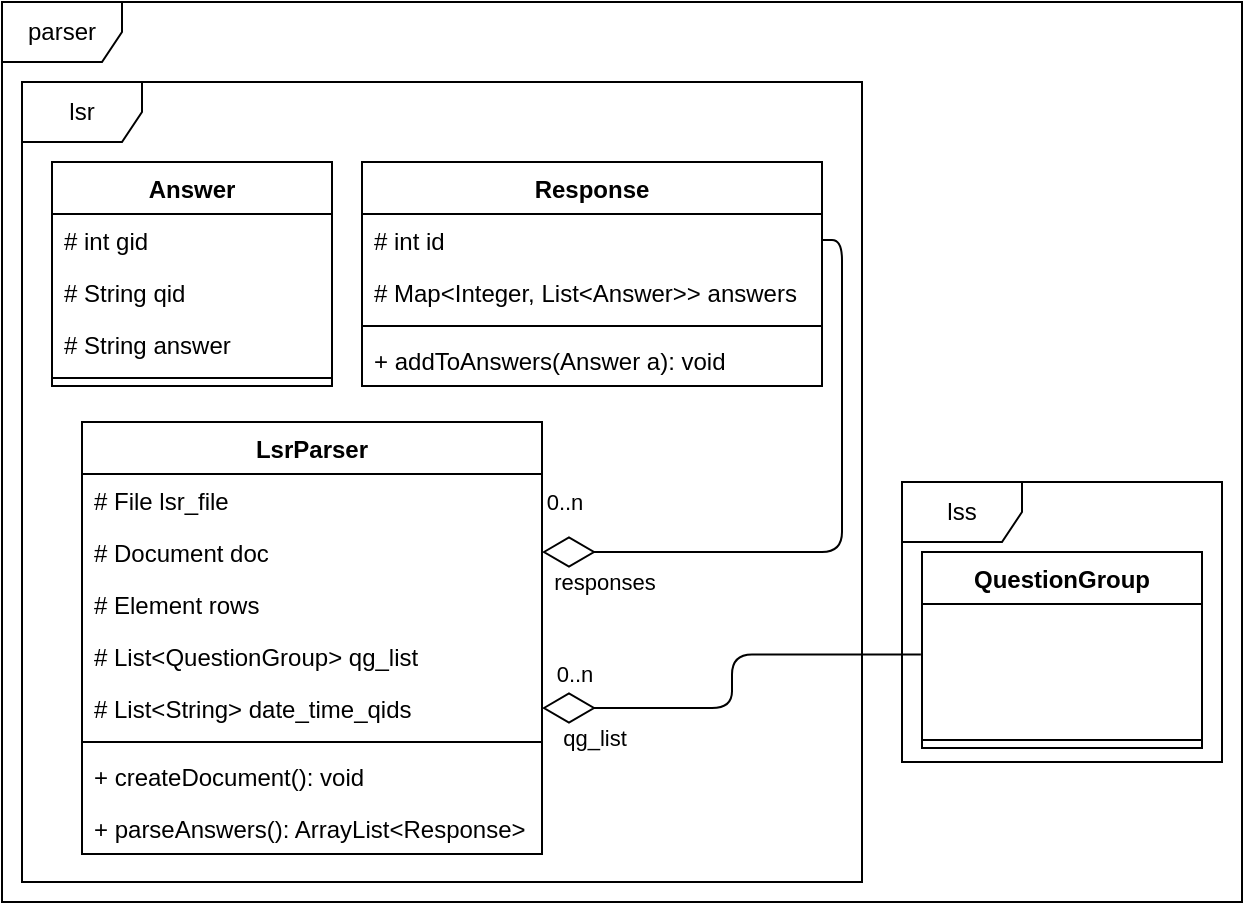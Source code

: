 <mxfile version="14.6.13" type="device"><diagram id="jeFnTLtlMT7ZJJlowk6Z" name="Page-1"><mxGraphModel dx="1422" dy="880" grid="1" gridSize="10" guides="1" tooltips="1" connect="1" arrows="1" fold="1" page="1" pageScale="1" pageWidth="850" pageHeight="1100" math="0" shadow="0"><root><mxCell id="0"/><mxCell id="1" parent="0"/><mxCell id="JF7J73wYD1wB3ggtAVwu-40" value="parser" style="shape=umlFrame;whiteSpace=wrap;html=1;" parent="1" vertex="1"><mxGeometry x="260" y="220" width="620" height="450" as="geometry"/></mxCell><mxCell id="JF7J73wYD1wB3ggtAVwu-39" value="lsr" style="shape=umlFrame;whiteSpace=wrap;html=1;" parent="1" vertex="1"><mxGeometry x="270" y="260" width="420" height="400" as="geometry"/></mxCell><mxCell id="JF7J73wYD1wB3ggtAVwu-41" value="lss" style="shape=umlFrame;whiteSpace=wrap;html=1;" parent="1" vertex="1"><mxGeometry x="710" y="460" width="160" height="140" as="geometry"/></mxCell><mxCell id="JF7J73wYD1wB3ggtAVwu-1" value="Answer" style="swimlane;fontStyle=1;childLayout=stackLayout;horizontal=1;startSize=26;fillColor=none;horizontalStack=0;resizeParent=1;resizeParentMax=0;resizeLast=0;collapsible=1;marginBottom=0;" parent="1" vertex="1"><mxGeometry x="285" y="300" width="140" height="112" as="geometry"/></mxCell><mxCell id="JF7J73wYD1wB3ggtAVwu-2" value="# int gid" style="text;strokeColor=none;fillColor=none;align=left;verticalAlign=top;spacingLeft=4;spacingRight=4;overflow=hidden;rotatable=0;points=[[0,0.5],[1,0.5]];portConstraint=eastwest;" parent="JF7J73wYD1wB3ggtAVwu-1" vertex="1"><mxGeometry y="26" width="140" height="26" as="geometry"/></mxCell><mxCell id="JF7J73wYD1wB3ggtAVwu-3" value="# String qid" style="text;strokeColor=none;fillColor=none;align=left;verticalAlign=top;spacingLeft=4;spacingRight=4;overflow=hidden;rotatable=0;points=[[0,0.5],[1,0.5]];portConstraint=eastwest;" parent="JF7J73wYD1wB3ggtAVwu-1" vertex="1"><mxGeometry y="52" width="140" height="26" as="geometry"/></mxCell><mxCell id="JF7J73wYD1wB3ggtAVwu-4" value="# String answer" style="text;strokeColor=none;fillColor=none;align=left;verticalAlign=top;spacingLeft=4;spacingRight=4;overflow=hidden;rotatable=0;points=[[0,0.5],[1,0.5]];portConstraint=eastwest;" parent="JF7J73wYD1wB3ggtAVwu-1" vertex="1"><mxGeometry y="78" width="140" height="26" as="geometry"/></mxCell><mxCell id="JF7J73wYD1wB3ggtAVwu-5" value="" style="line;strokeWidth=1;fillColor=none;align=left;verticalAlign=middle;spacingTop=-1;spacingLeft=3;spacingRight=3;rotatable=0;labelPosition=right;points=[];portConstraint=eastwest;" parent="JF7J73wYD1wB3ggtAVwu-1" vertex="1"><mxGeometry y="104" width="140" height="8" as="geometry"/></mxCell><mxCell id="JF7J73wYD1wB3ggtAVwu-6" value="Response" style="swimlane;fontStyle=1;childLayout=stackLayout;horizontal=1;startSize=26;fillColor=none;horizontalStack=0;resizeParent=1;resizeParentMax=0;resizeLast=0;collapsible=1;marginBottom=0;" parent="1" vertex="1"><mxGeometry x="440" y="300" width="230" height="112" as="geometry"/></mxCell><mxCell id="JF7J73wYD1wB3ggtAVwu-7" value="# int id" style="text;strokeColor=none;fillColor=none;align=left;verticalAlign=top;spacingLeft=4;spacingRight=4;overflow=hidden;rotatable=0;points=[[0,0.5],[1,0.5]];portConstraint=eastwest;" parent="JF7J73wYD1wB3ggtAVwu-6" vertex="1"><mxGeometry y="26" width="230" height="26" as="geometry"/></mxCell><mxCell id="JF7J73wYD1wB3ggtAVwu-8" value="# Map&lt;Integer, List&lt;Answer&gt;&gt; answers" style="text;strokeColor=none;fillColor=none;align=left;verticalAlign=top;spacingLeft=4;spacingRight=4;overflow=hidden;rotatable=0;points=[[0,0.5],[1,0.5]];portConstraint=eastwest;" parent="JF7J73wYD1wB3ggtAVwu-6" vertex="1"><mxGeometry y="52" width="230" height="26" as="geometry"/></mxCell><mxCell id="JF7J73wYD1wB3ggtAVwu-10" value="" style="line;strokeWidth=1;fillColor=none;align=left;verticalAlign=middle;spacingTop=-1;spacingLeft=3;spacingRight=3;rotatable=0;labelPosition=right;points=[];portConstraint=eastwest;" parent="JF7J73wYD1wB3ggtAVwu-6" vertex="1"><mxGeometry y="78" width="230" height="8" as="geometry"/></mxCell><mxCell id="JF7J73wYD1wB3ggtAVwu-9" value="+ addToAnswers(Answer a): void" style="text;strokeColor=none;fillColor=none;align=left;verticalAlign=top;spacingLeft=4;spacingRight=4;overflow=hidden;rotatable=0;points=[[0,0.5],[1,0.5]];portConstraint=eastwest;" parent="JF7J73wYD1wB3ggtAVwu-6" vertex="1"><mxGeometry y="86" width="230" height="26" as="geometry"/></mxCell><mxCell id="JF7J73wYD1wB3ggtAVwu-11" value="LsrParser" style="swimlane;fontStyle=1;childLayout=stackLayout;horizontal=1;startSize=26;fillColor=none;horizontalStack=0;resizeParent=1;resizeParentMax=0;resizeLast=0;collapsible=1;marginBottom=0;" parent="1" vertex="1"><mxGeometry x="300" y="430" width="230" height="216" as="geometry"/></mxCell><mxCell id="JF7J73wYD1wB3ggtAVwu-12" value="# File lsr_file" style="text;strokeColor=none;fillColor=none;align=left;verticalAlign=top;spacingLeft=4;spacingRight=4;overflow=hidden;rotatable=0;points=[[0,0.5],[1,0.5]];portConstraint=eastwest;" parent="JF7J73wYD1wB3ggtAVwu-11" vertex="1"><mxGeometry y="26" width="230" height="26" as="geometry"/></mxCell><mxCell id="JF7J73wYD1wB3ggtAVwu-13" value="# Document doc" style="text;strokeColor=none;fillColor=none;align=left;verticalAlign=top;spacingLeft=4;spacingRight=4;overflow=hidden;rotatable=0;points=[[0,0.5],[1,0.5]];portConstraint=eastwest;" parent="JF7J73wYD1wB3ggtAVwu-11" vertex="1"><mxGeometry y="52" width="230" height="26" as="geometry"/></mxCell><mxCell id="JF7J73wYD1wB3ggtAVwu-14" value="# Element rows" style="text;strokeColor=none;fillColor=none;align=left;verticalAlign=top;spacingLeft=4;spacingRight=4;overflow=hidden;rotatable=0;points=[[0,0.5],[1,0.5]];portConstraint=eastwest;" parent="JF7J73wYD1wB3ggtAVwu-11" vertex="1"><mxGeometry y="78" width="230" height="26" as="geometry"/></mxCell><mxCell id="9eiYe0nJ03LpKfqNpGYb-1" value="# List&lt;QuestionGroup&gt; qg_list" style="text;strokeColor=none;fillColor=none;align=left;verticalAlign=top;spacingLeft=4;spacingRight=4;overflow=hidden;rotatable=0;points=[[0,0.5],[1,0.5]];portConstraint=eastwest;" vertex="1" parent="JF7J73wYD1wB3ggtAVwu-11"><mxGeometry y="104" width="230" height="26" as="geometry"/></mxCell><mxCell id="JF7J73wYD1wB3ggtAVwu-15" value="# List&lt;String&gt; date_time_qids" style="text;strokeColor=none;fillColor=none;align=left;verticalAlign=top;spacingLeft=4;spacingRight=4;overflow=hidden;rotatable=0;points=[[0,0.5],[1,0.5]];portConstraint=eastwest;" parent="JF7J73wYD1wB3ggtAVwu-11" vertex="1"><mxGeometry y="130" width="230" height="26" as="geometry"/></mxCell><mxCell id="JF7J73wYD1wB3ggtAVwu-16" value="" style="line;strokeWidth=1;fillColor=none;align=left;verticalAlign=middle;spacingTop=-1;spacingLeft=3;spacingRight=3;rotatable=0;labelPosition=right;points=[];portConstraint=eastwest;" parent="JF7J73wYD1wB3ggtAVwu-11" vertex="1"><mxGeometry y="156" width="230" height="8" as="geometry"/></mxCell><mxCell id="JF7J73wYD1wB3ggtAVwu-17" value="+ createDocument(): void" style="text;strokeColor=none;fillColor=none;align=left;verticalAlign=top;spacingLeft=4;spacingRight=4;overflow=hidden;rotatable=0;points=[[0,0.5],[1,0.5]];portConstraint=eastwest;" parent="JF7J73wYD1wB3ggtAVwu-11" vertex="1"><mxGeometry y="164" width="230" height="26" as="geometry"/></mxCell><mxCell id="JF7J73wYD1wB3ggtAVwu-18" value="+ parseAnswers(): ArrayList&lt;Response&gt;" style="text;strokeColor=none;fillColor=none;align=left;verticalAlign=top;spacingLeft=4;spacingRight=4;overflow=hidden;rotatable=0;points=[[0,0.5],[1,0.5]];portConstraint=eastwest;" parent="JF7J73wYD1wB3ggtAVwu-11" vertex="1"><mxGeometry y="190" width="230" height="26" as="geometry"/></mxCell><mxCell id="JF7J73wYD1wB3ggtAVwu-28" value="" style="endArrow=diamondThin;endFill=0;endSize=24;html=1;entryX=1;entryY=0.5;entryDx=0;entryDy=0;exitX=1;exitY=0.5;exitDx=0;exitDy=0;edgeStyle=orthogonalEdgeStyle;" parent="1" source="JF7J73wYD1wB3ggtAVwu-7" target="JF7J73wYD1wB3ggtAVwu-13" edge="1"><mxGeometry width="160" relative="1" as="geometry"><mxPoint x="450" y="690" as="sourcePoint"/><mxPoint x="610" y="690" as="targetPoint"/></mxGeometry></mxCell><mxCell id="JF7J73wYD1wB3ggtAVwu-29" value="responses" style="edgeLabel;html=1;align=center;verticalAlign=middle;resizable=0;points=[];" parent="JF7J73wYD1wB3ggtAVwu-28" vertex="1" connectable="0"><mxGeometry x="0.53" y="2" relative="1" as="geometry"><mxPoint x="-44" y="13" as="offset"/></mxGeometry></mxCell><mxCell id="JF7J73wYD1wB3ggtAVwu-30" value="0..n" style="edgeLabel;html=1;align=center;verticalAlign=middle;resizable=0;points=[];" parent="JF7J73wYD1wB3ggtAVwu-28" vertex="1" connectable="0"><mxGeometry x="0.579" y="5" relative="1" as="geometry"><mxPoint x="-56" y="-30" as="offset"/></mxGeometry></mxCell><mxCell id="JF7J73wYD1wB3ggtAVwu-31" value="QuestionGroup" style="swimlane;fontStyle=1;childLayout=stackLayout;horizontal=1;startSize=26;fillColor=none;horizontalStack=0;resizeParent=1;resizeParentMax=0;resizeLast=0;collapsible=1;marginBottom=0;" parent="1" vertex="1"><mxGeometry x="720" y="495" width="140" height="98" as="geometry"/></mxCell><mxCell id="JF7J73wYD1wB3ggtAVwu-35" value="" style="text;strokeColor=none;fillColor=none;align=left;verticalAlign=middle;spacingTop=-1;spacingLeft=4;spacingRight=4;rotatable=0;labelPosition=right;points=[];portConstraint=eastwest;" parent="JF7J73wYD1wB3ggtAVwu-31" vertex="1"><mxGeometry y="26" width="140" height="64" as="geometry"/></mxCell><mxCell id="JF7J73wYD1wB3ggtAVwu-42" value="" style="line;strokeWidth=1;fillColor=none;align=left;verticalAlign=middle;spacingTop=-1;spacingLeft=3;spacingRight=3;rotatable=0;labelPosition=right;points=[];portConstraint=eastwest;" parent="JF7J73wYD1wB3ggtAVwu-31" vertex="1"><mxGeometry y="90" width="140" height="8" as="geometry"/></mxCell><mxCell id="JF7J73wYD1wB3ggtAVwu-36" value="" style="endArrow=diamondThin;endFill=0;endSize=24;html=1;entryX=1;entryY=0.5;entryDx=0;entryDy=0;edgeStyle=orthogonalEdgeStyle;exitX=-0.004;exitY=0.394;exitDx=0;exitDy=0;exitPerimeter=0;" parent="1" source="JF7J73wYD1wB3ggtAVwu-35" target="JF7J73wYD1wB3ggtAVwu-15" edge="1"><mxGeometry width="160" relative="1" as="geometry"><mxPoint x="740" y="547" as="sourcePoint"/><mxPoint x="540" y="505" as="targetPoint"/></mxGeometry></mxCell><mxCell id="JF7J73wYD1wB3ggtAVwu-37" value="qg_list" style="edgeLabel;html=1;align=center;verticalAlign=middle;resizable=0;points=[];" parent="JF7J73wYD1wB3ggtAVwu-36" vertex="1" connectable="0"><mxGeometry x="0.53" y="2" relative="1" as="geometry"><mxPoint x="-25" y="13" as="offset"/></mxGeometry></mxCell><mxCell id="JF7J73wYD1wB3ggtAVwu-38" value="0..n" style="edgeLabel;html=1;align=center;verticalAlign=middle;resizable=0;points=[];" parent="JF7J73wYD1wB3ggtAVwu-36" vertex="1" connectable="0"><mxGeometry x="0.579" y="5" relative="1" as="geometry"><mxPoint x="-30" y="-22" as="offset"/></mxGeometry></mxCell></root></mxGraphModel></diagram></mxfile>